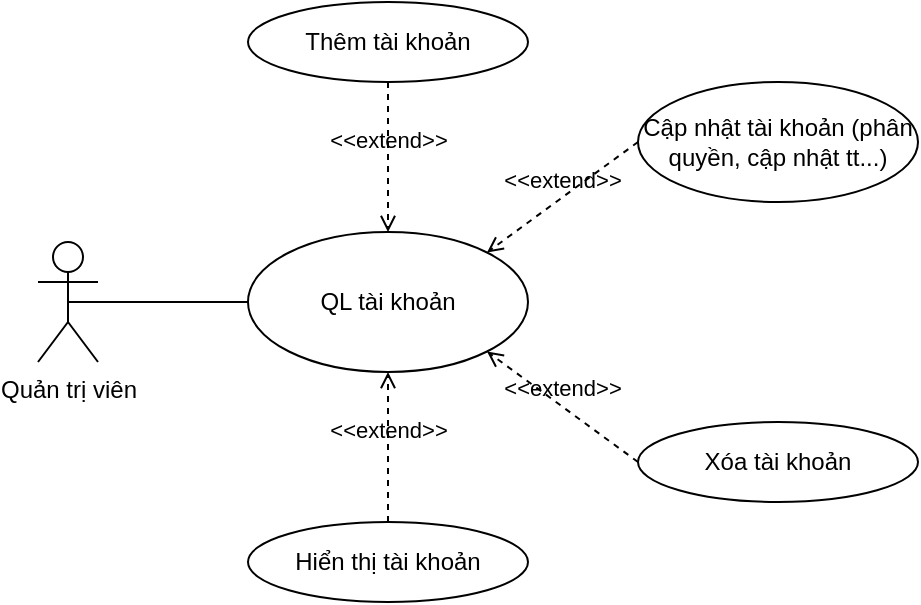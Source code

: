 <mxfile version="22.1.3" type="device">
  <diagram name="Page-1" id="Cb0F_wJbj_ccDk9Vb1-7">
    <mxGraphModel dx="872" dy="465" grid="1" gridSize="10" guides="1" tooltips="1" connect="1" arrows="1" fold="1" page="1" pageScale="1" pageWidth="850" pageHeight="1100" math="0" shadow="0">
      <root>
        <mxCell id="0" />
        <mxCell id="1" parent="0" />
        <mxCell id="YWmhd3LJThlfXzbusHns-1" value="Quản trị viên" style="shape=umlActor;verticalLabelPosition=bottom;verticalAlign=top;html=1;" parent="1" vertex="1">
          <mxGeometry x="180" y="190" width="30" height="60" as="geometry" />
        </mxCell>
        <mxCell id="YWmhd3LJThlfXzbusHns-2" value="QL tài khoản" style="ellipse;whiteSpace=wrap;html=1;" parent="1" vertex="1">
          <mxGeometry x="285" y="185" width="140" height="70" as="geometry" />
        </mxCell>
        <mxCell id="YWmhd3LJThlfXzbusHns-4" value="Thêm tài khoản" style="ellipse;whiteSpace=wrap;html=1;" parent="1" vertex="1">
          <mxGeometry x="285" y="70" width="140" height="40" as="geometry" />
        </mxCell>
        <mxCell id="YWmhd3LJThlfXzbusHns-5" value="Xóa tài khoản" style="ellipse;whiteSpace=wrap;html=1;" parent="1" vertex="1">
          <mxGeometry x="480" y="280" width="140" height="40" as="geometry" />
        </mxCell>
        <mxCell id="YWmhd3LJThlfXzbusHns-6" value="Cập nhật tài khoản (phân quyền, cập nhật tt...)" style="ellipse;whiteSpace=wrap;html=1;" parent="1" vertex="1">
          <mxGeometry x="480" y="110" width="140" height="60" as="geometry" />
        </mxCell>
        <mxCell id="YWmhd3LJThlfXzbusHns-7" value="&amp;lt;&amp;lt;extend&amp;gt;&amp;gt;" style="html=1;verticalAlign=bottom;labelBackgroundColor=none;endArrow=open;endFill=0;dashed=1;rounded=0;entryX=0.5;entryY=0;entryDx=0;entryDy=0;exitX=0.5;exitY=1;exitDx=0;exitDy=0;" parent="1" source="YWmhd3LJThlfXzbusHns-4" target="YWmhd3LJThlfXzbusHns-2" edge="1">
          <mxGeometry width="160" relative="1" as="geometry">
            <mxPoint x="530" y="180" as="sourcePoint" />
            <mxPoint x="500" y="260" as="targetPoint" />
          </mxGeometry>
        </mxCell>
        <mxCell id="YWmhd3LJThlfXzbusHns-8" value="&amp;lt;&amp;lt;extend&amp;gt;&amp;gt;" style="html=1;verticalAlign=bottom;labelBackgroundColor=none;endArrow=open;endFill=0;dashed=1;rounded=0;entryX=1;entryY=0;entryDx=0;entryDy=0;exitX=0;exitY=0.5;exitDx=0;exitDy=0;" parent="1" source="YWmhd3LJThlfXzbusHns-6" target="YWmhd3LJThlfXzbusHns-2" edge="1">
          <mxGeometry width="160" relative="1" as="geometry">
            <mxPoint x="500" y="170" as="sourcePoint" />
            <mxPoint x="490" y="130" as="targetPoint" />
          </mxGeometry>
        </mxCell>
        <mxCell id="YWmhd3LJThlfXzbusHns-9" value="&amp;lt;&amp;lt;extend&amp;gt;&amp;gt;" style="html=1;verticalAlign=bottom;labelBackgroundColor=none;endArrow=open;endFill=0;dashed=1;rounded=0;entryX=1;entryY=1;entryDx=0;entryDy=0;exitX=0;exitY=0.5;exitDx=0;exitDy=0;" parent="1" source="YWmhd3LJThlfXzbusHns-5" target="YWmhd3LJThlfXzbusHns-2" edge="1">
          <mxGeometry width="160" relative="1" as="geometry">
            <mxPoint x="470" y="400" as="sourcePoint" />
            <mxPoint x="500" y="140" as="targetPoint" />
          </mxGeometry>
        </mxCell>
        <mxCell id="YWmhd3LJThlfXzbusHns-11" value="" style="endArrow=none;html=1;rounded=0;exitX=0.5;exitY=0.5;exitDx=0;exitDy=0;exitPerimeter=0;entryX=0;entryY=0.5;entryDx=0;entryDy=0;" parent="1" source="YWmhd3LJThlfXzbusHns-1" target="YWmhd3LJThlfXzbusHns-2" edge="1">
          <mxGeometry width="50" height="50" relative="1" as="geometry">
            <mxPoint x="400" y="270" as="sourcePoint" />
            <mxPoint x="280" y="220" as="targetPoint" />
          </mxGeometry>
        </mxCell>
        <mxCell id="TjOQIpKvw_2bJnOzbnLO-1" value="Hiển thị tài khoản" style="ellipse;whiteSpace=wrap;html=1;" vertex="1" parent="1">
          <mxGeometry x="285" y="330" width="140" height="40" as="geometry" />
        </mxCell>
        <mxCell id="TjOQIpKvw_2bJnOzbnLO-2" value="&amp;lt;&amp;lt;extend&amp;gt;&amp;gt;" style="html=1;verticalAlign=bottom;labelBackgroundColor=none;endArrow=open;endFill=0;dashed=1;rounded=0;entryX=0.5;entryY=1;entryDx=0;entryDy=0;exitX=0.5;exitY=0;exitDx=0;exitDy=0;" edge="1" parent="1" source="TjOQIpKvw_2bJnOzbnLO-1" target="YWmhd3LJThlfXzbusHns-2">
          <mxGeometry width="160" relative="1" as="geometry">
            <mxPoint x="460" y="330" as="sourcePoint" />
            <mxPoint x="414" y="255" as="targetPoint" />
          </mxGeometry>
        </mxCell>
      </root>
    </mxGraphModel>
  </diagram>
</mxfile>
